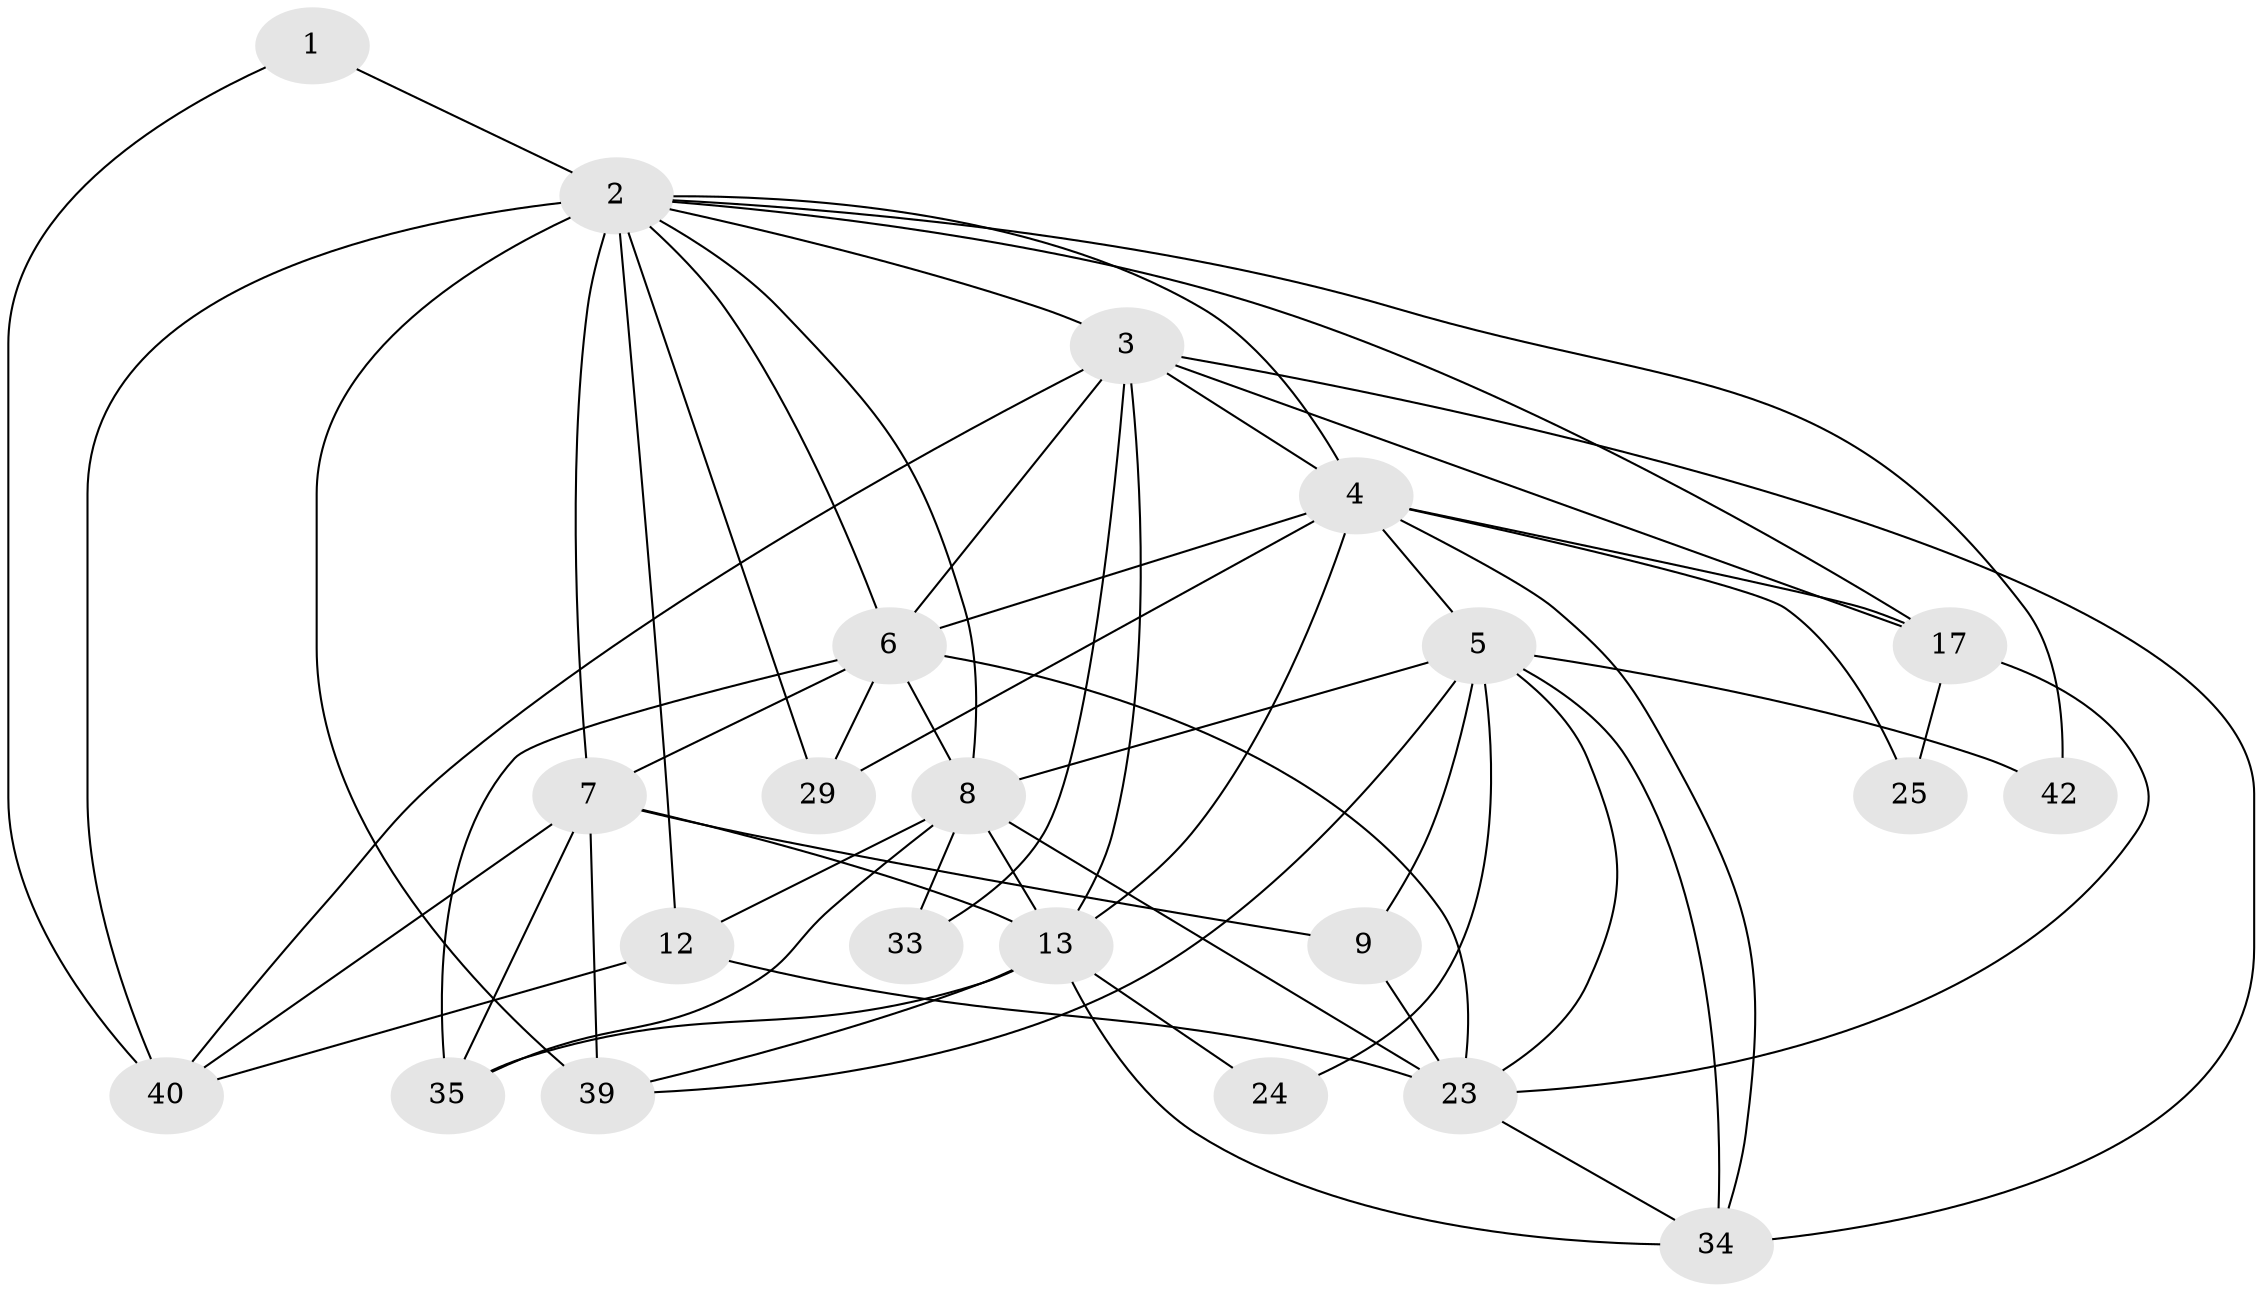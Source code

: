 // original degree distribution, {2: 0.14285714285714285, 5: 0.21428571428571427, 4: 0.25, 3: 0.25, 7: 0.03571428571428571, 6: 0.10714285714285714}
// Generated by graph-tools (version 1.1) at 2025/18/03/04/25 18:18:40]
// undirected, 22 vertices, 59 edges
graph export_dot {
graph [start="1"]
  node [color=gray90,style=filled];
  1;
  2 [super="+55+10+32"];
  3 [super="+37+54"];
  4 [super="+47+11"];
  5 [super="+22+43"];
  6 [super="+53+16+14"];
  7 [super="+38"];
  8 [super="+31+49+15"];
  9 [super="+19"];
  12 [super="+45"];
  13 [super="+51+18+28"];
  17 [super="+26"];
  23 [super="+27"];
  24;
  25;
  29;
  33;
  34 [super="+46"];
  35;
  39 [super="+50"];
  40;
  42;
  1 -- 40;
  1 -- 2;
  2 -- 40;
  2 -- 39 [weight=4];
  2 -- 3;
  2 -- 7;
  2 -- 8;
  2 -- 42;
  2 -- 12 [weight=3];
  2 -- 17;
  2 -- 29;
  2 -- 4 [weight=2];
  2 -- 6;
  3 -- 33;
  3 -- 17;
  3 -- 34;
  3 -- 4;
  3 -- 6 [weight=3];
  3 -- 40;
  3 -- 13;
  4 -- 17;
  4 -- 34;
  4 -- 5 [weight=2];
  4 -- 6 [weight=2];
  4 -- 13;
  4 -- 25;
  4 -- 29;
  5 -- 9;
  5 -- 42;
  5 -- 8;
  5 -- 24;
  5 -- 34;
  5 -- 23;
  5 -- 39;
  6 -- 23;
  6 -- 35;
  6 -- 7;
  6 -- 8;
  6 -- 29;
  7 -- 35;
  7 -- 39;
  7 -- 40;
  7 -- 9;
  7 -- 13;
  8 -- 33;
  8 -- 35;
  8 -- 23;
  8 -- 13;
  8 -- 12;
  9 -- 23;
  12 -- 40;
  12 -- 23 [weight=2];
  13 -- 24;
  13 -- 39 [weight=2];
  13 -- 35;
  13 -- 34;
  17 -- 25;
  17 -- 23;
  23 -- 34;
}
